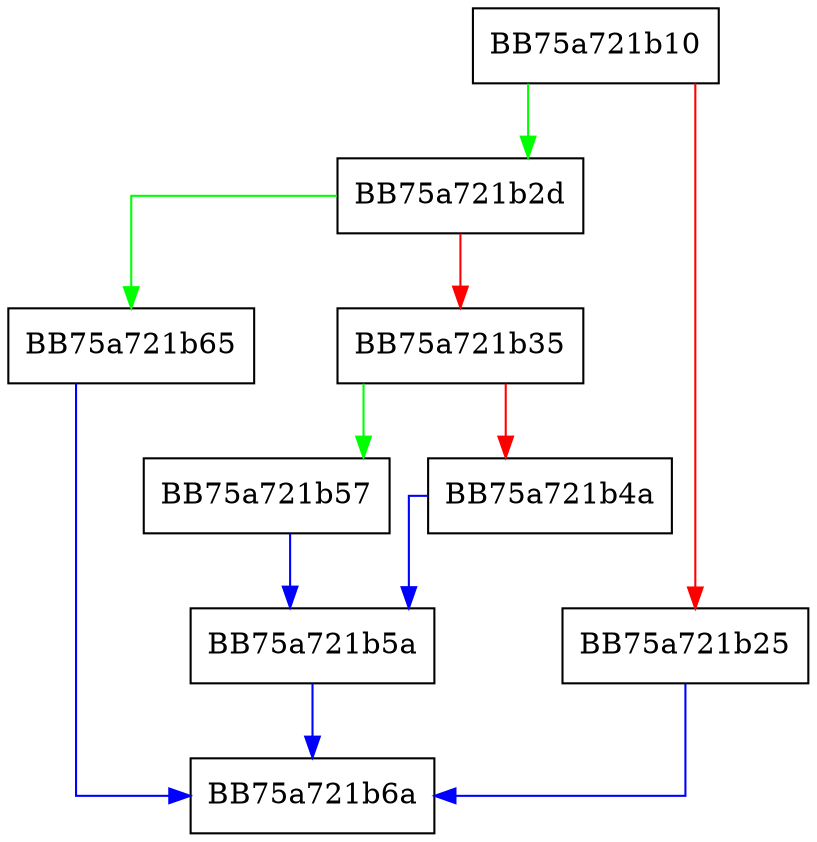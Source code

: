 digraph give_vinfos {
  node [shape="box"];
  graph [splines=ortho];
  BB75a721b10 -> BB75a721b2d [color="green"];
  BB75a721b10 -> BB75a721b25 [color="red"];
  BB75a721b25 -> BB75a721b6a [color="blue"];
  BB75a721b2d -> BB75a721b65 [color="green"];
  BB75a721b2d -> BB75a721b35 [color="red"];
  BB75a721b35 -> BB75a721b57 [color="green"];
  BB75a721b35 -> BB75a721b4a [color="red"];
  BB75a721b4a -> BB75a721b5a [color="blue"];
  BB75a721b57 -> BB75a721b5a [color="blue"];
  BB75a721b5a -> BB75a721b6a [color="blue"];
  BB75a721b65 -> BB75a721b6a [color="blue"];
}